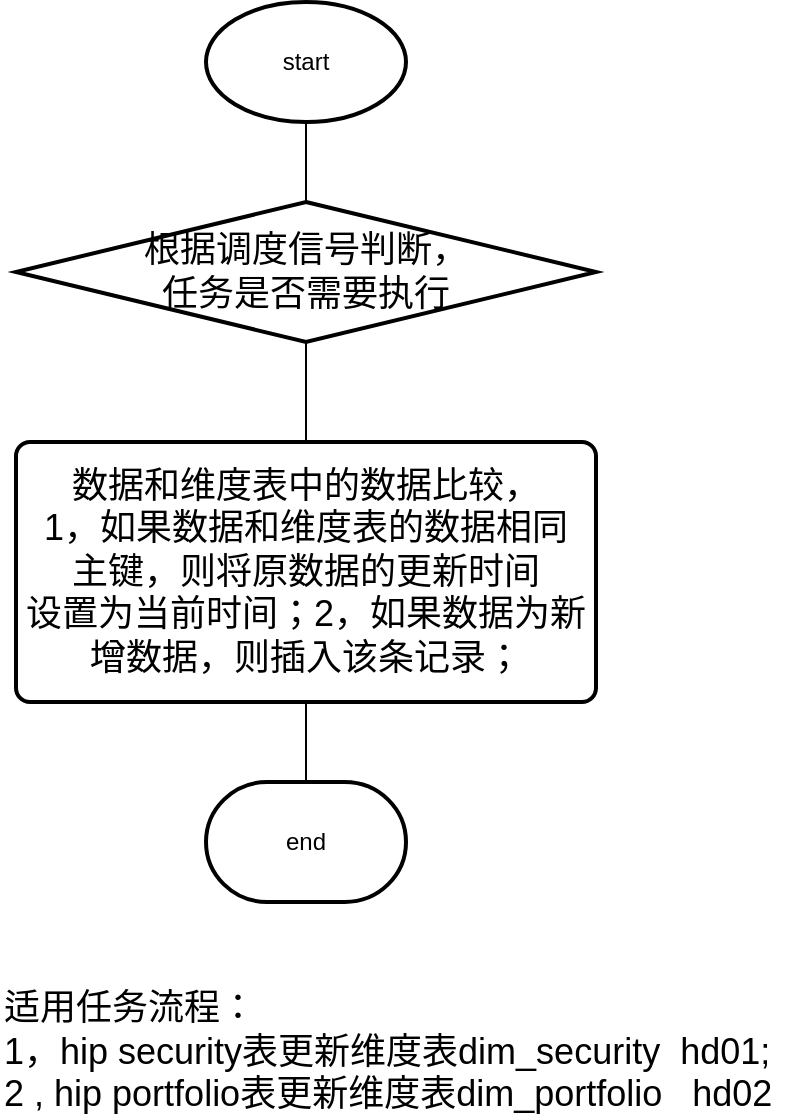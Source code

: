 <mxfile version="10.7.7" type="github"><diagram id="lvoXWCANbfDqSxfnimf8" name="Page-1"><mxGraphModel dx="1394" dy="1933" grid="1" gridSize="10" guides="1" tooltips="1" connect="1" arrows="1" fold="1" page="1" pageScale="1" pageWidth="827" pageHeight="1169" math="0" shadow="0"><root><mxCell id="0"/><mxCell id="1" parent="0"/><mxCell id="b3pnBtURv80zzsu196LH-1" value="start" style="strokeWidth=2;html=1;shape=mxgraph.flowchart.start_1;whiteSpace=wrap;" vertex="1" parent="1"><mxGeometry x="363" y="-270" width="100" height="60" as="geometry"/></mxCell><mxCell id="b3pnBtURv80zzsu196LH-2" value="end" style="strokeWidth=2;html=1;shape=mxgraph.flowchart.terminator;whiteSpace=wrap;" vertex="1" parent="1"><mxGeometry x="363" y="120" width="100" height="60" as="geometry"/></mxCell><mxCell id="b3pnBtURv80zzsu196LH-3" value="数据和维度表中的数据比较，&lt;br&gt;1，如果数据和维度表的数据相同&lt;br&gt;主键，则将原数据的更新时间&lt;br&gt;设置为当前时间；2，如果数据为新增数据，则插入该条记录；&lt;br style=&quot;font-size: 18px&quot;&gt;" style="rounded=1;whiteSpace=wrap;html=1;absoluteArcSize=1;arcSize=14;strokeWidth=2;fontSize=18;" vertex="1" parent="1"><mxGeometry x="268" y="-50" width="290" height="130" as="geometry"/></mxCell><mxCell id="b3pnBtURv80zzsu196LH-4" value="&lt;font style=&quot;font-size: 18px&quot;&gt;适用任务流程：&lt;br&gt;1，hip security表更新维度表dim_security&amp;nbsp; hd01;&lt;br&gt;2 , hip portfolio表更新维度表dim_portfolio&amp;nbsp; &amp;nbsp;hd02&lt;/font&gt;&lt;br&gt;" style="text;html=1;resizable=0;points=[];autosize=1;align=left;verticalAlign=top;spacingTop=-4;" vertex="1" parent="1"><mxGeometry x="260" y="220" width="400" height="50" as="geometry"/></mxCell><mxCell id="b3pnBtURv80zzsu196LH-5" value="&lt;font style=&quot;font-size: 18px&quot;&gt;根据调度信号判断，&lt;br&gt;任务是否需要执行&lt;/font&gt;&lt;br&gt;" style="strokeWidth=2;html=1;shape=mxgraph.flowchart.decision;whiteSpace=wrap;" vertex="1" parent="1"><mxGeometry x="268" y="-170" width="290" height="70" as="geometry"/></mxCell><mxCell id="b3pnBtURv80zzsu196LH-6" value="" style="endArrow=none;html=1;entryX=0.5;entryY=1;entryDx=0;entryDy=0;entryPerimeter=0;exitX=0.5;exitY=0;exitDx=0;exitDy=0;exitPerimeter=0;" edge="1" parent="1" source="b3pnBtURv80zzsu196LH-5" target="b3pnBtURv80zzsu196LH-1"><mxGeometry width="50" height="50" relative="1" as="geometry"><mxPoint x="130" y="230" as="sourcePoint"/><mxPoint x="180" y="180" as="targetPoint"/></mxGeometry></mxCell><mxCell id="b3pnBtURv80zzsu196LH-7" value="" style="endArrow=none;html=1;entryX=0.5;entryY=1;entryDx=0;entryDy=0;entryPerimeter=0;exitX=0.5;exitY=0;exitDx=0;exitDy=0;" edge="1" parent="1" source="b3pnBtURv80zzsu196LH-3" target="b3pnBtURv80zzsu196LH-5"><mxGeometry width="50" height="50" relative="1" as="geometry"><mxPoint x="260" y="450" as="sourcePoint"/><mxPoint x="310" y="400" as="targetPoint"/></mxGeometry></mxCell><mxCell id="b3pnBtURv80zzsu196LH-8" value="" style="endArrow=none;html=1;entryX=0.5;entryY=1;entryDx=0;entryDy=0;exitX=0.5;exitY=0;exitDx=0;exitDy=0;exitPerimeter=0;" edge="1" parent="1" source="b3pnBtURv80zzsu196LH-2" target="b3pnBtURv80zzsu196LH-3"><mxGeometry width="50" height="50" relative="1" as="geometry"><mxPoint x="260" y="450" as="sourcePoint"/><mxPoint x="310" y="400" as="targetPoint"/></mxGeometry></mxCell></root></mxGraphModel></diagram></mxfile>